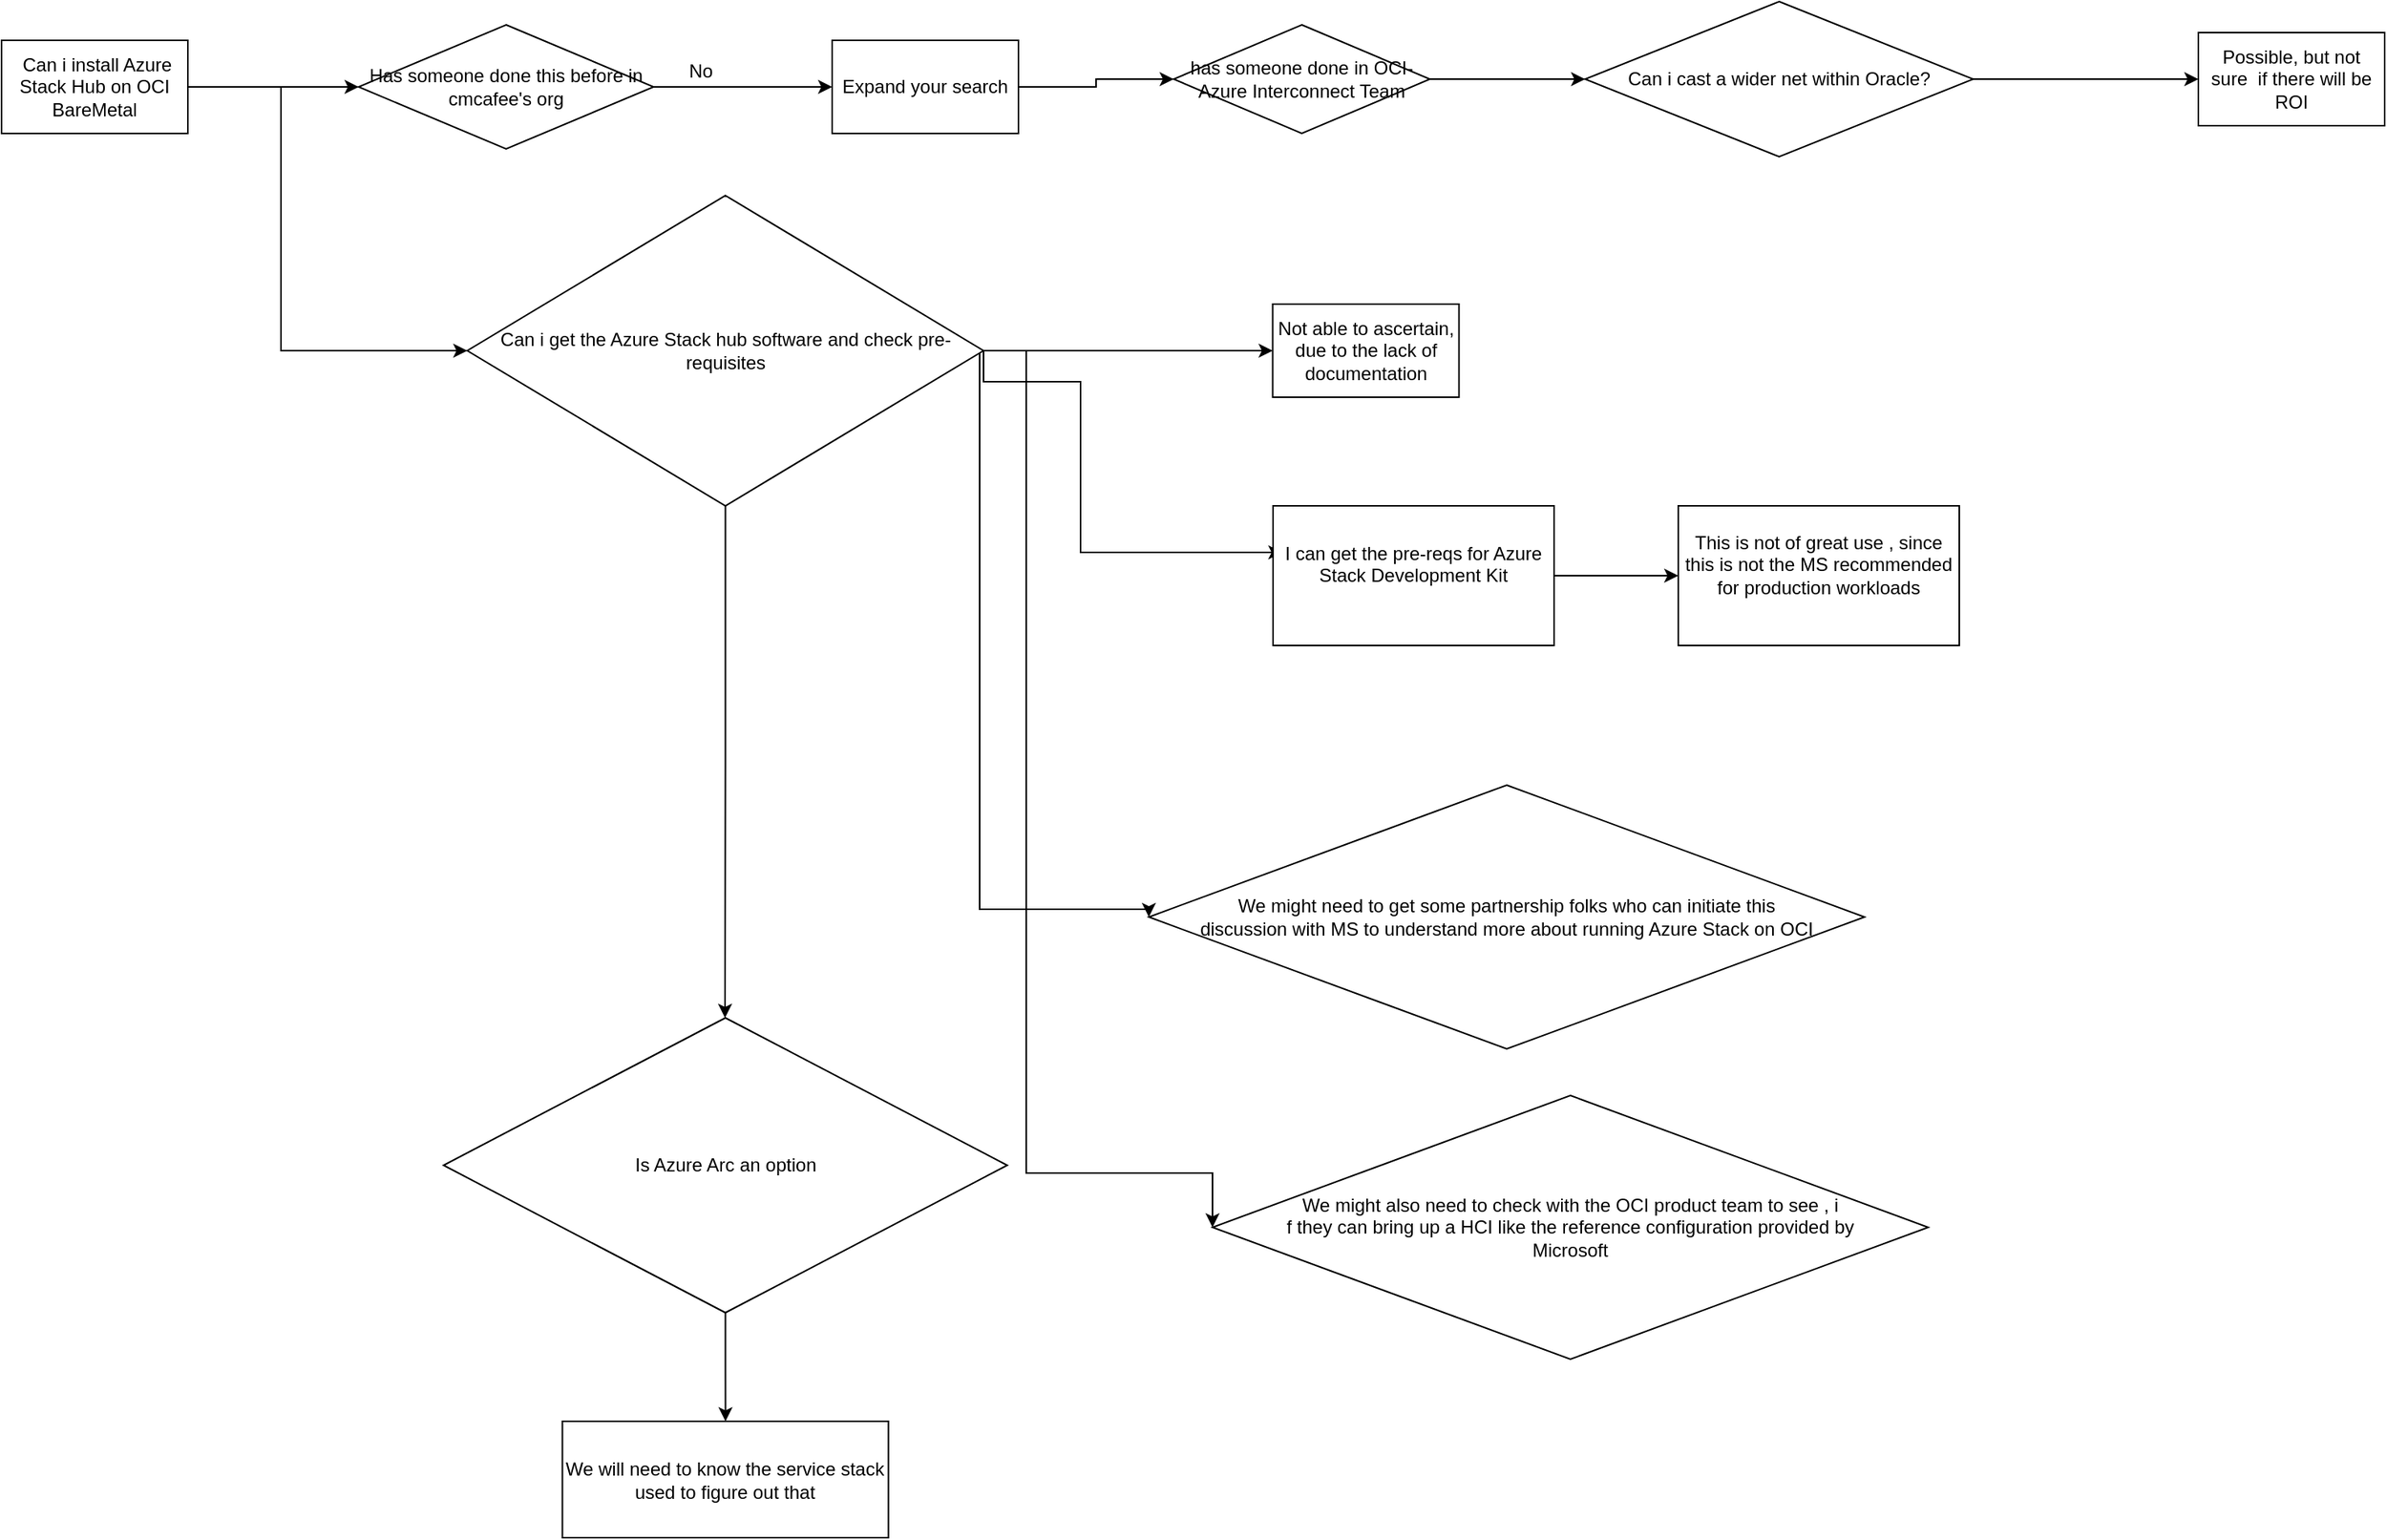 <mxfile version="20.4.0" type="github">
  <diagram id="fVedEmRO5uLyhMAxF2ie" name="Page-1">
    <mxGraphModel dx="1780" dy="1070" grid="1" gridSize="10" guides="1" tooltips="1" connect="1" arrows="1" fold="1" page="1" pageScale="1" pageWidth="850" pageHeight="1100" math="0" shadow="0">
      <root>
        <mxCell id="0" />
        <mxCell id="1" parent="0" />
        <mxCell id="olI5NsrXjDAWR4fgo8TI-3" value="" style="edgeStyle=orthogonalEdgeStyle;rounded=0;orthogonalLoop=1;jettySize=auto;html=1;" edge="1" parent="1" source="olI5NsrXjDAWR4fgo8TI-1" target="olI5NsrXjDAWR4fgo8TI-2">
          <mxGeometry relative="1" as="geometry" />
        </mxCell>
        <mxCell id="olI5NsrXjDAWR4fgo8TI-12" value="" style="edgeStyle=orthogonalEdgeStyle;rounded=0;orthogonalLoop=1;jettySize=auto;html=1;entryX=0;entryY=0.5;entryDx=0;entryDy=0;" edge="1" parent="1" source="olI5NsrXjDAWR4fgo8TI-1" target="olI5NsrXjDAWR4fgo8TI-11">
          <mxGeometry relative="1" as="geometry">
            <Array as="points">
              <mxPoint x="330" y="120" />
              <mxPoint x="330" y="290" />
              <mxPoint x="425" y="290" />
            </Array>
          </mxGeometry>
        </mxCell>
        <mxCell id="olI5NsrXjDAWR4fgo8TI-1" value="&amp;nbsp;Can i install Azure Stack Hub on OCI BareMetal" style="rounded=0;whiteSpace=wrap;html=1;" vertex="1" parent="1">
          <mxGeometry x="150" y="90" width="120" height="60" as="geometry" />
        </mxCell>
        <mxCell id="olI5NsrXjDAWR4fgo8TI-5" value="" style="edgeStyle=orthogonalEdgeStyle;rounded=0;orthogonalLoop=1;jettySize=auto;html=1;" edge="1" parent="1" source="olI5NsrXjDAWR4fgo8TI-2" target="olI5NsrXjDAWR4fgo8TI-4">
          <mxGeometry relative="1" as="geometry" />
        </mxCell>
        <mxCell id="olI5NsrXjDAWR4fgo8TI-2" value="Has someone done this before in cmcafee&#39;s org" style="rhombus;whiteSpace=wrap;html=1;rounded=0;" vertex="1" parent="1">
          <mxGeometry x="380" y="80" width="190" height="80" as="geometry" />
        </mxCell>
        <mxCell id="olI5NsrXjDAWR4fgo8TI-8" value="" style="edgeStyle=orthogonalEdgeStyle;rounded=0;orthogonalLoop=1;jettySize=auto;html=1;" edge="1" parent="1" source="olI5NsrXjDAWR4fgo8TI-4" target="olI5NsrXjDAWR4fgo8TI-7">
          <mxGeometry relative="1" as="geometry" />
        </mxCell>
        <mxCell id="olI5NsrXjDAWR4fgo8TI-4" value="Expand your search" style="whiteSpace=wrap;html=1;rounded=0;" vertex="1" parent="1">
          <mxGeometry x="685" y="90" width="120" height="60" as="geometry" />
        </mxCell>
        <mxCell id="olI5NsrXjDAWR4fgo8TI-6" value="No" style="text;html=1;align=center;verticalAlign=middle;resizable=0;points=[];autosize=1;strokeColor=none;fillColor=none;" vertex="1" parent="1">
          <mxGeometry x="580" y="95" width="40" height="30" as="geometry" />
        </mxCell>
        <mxCell id="olI5NsrXjDAWR4fgo8TI-10" value="" style="edgeStyle=orthogonalEdgeStyle;rounded=0;orthogonalLoop=1;jettySize=auto;html=1;" edge="1" parent="1" source="olI5NsrXjDAWR4fgo8TI-7" target="olI5NsrXjDAWR4fgo8TI-9">
          <mxGeometry relative="1" as="geometry" />
        </mxCell>
        <mxCell id="olI5NsrXjDAWR4fgo8TI-7" value="has someone done in OCI-Azure Interconnect Team" style="rhombus;whiteSpace=wrap;html=1;rounded=0;" vertex="1" parent="1">
          <mxGeometry x="905" y="80" width="165" height="70" as="geometry" />
        </mxCell>
        <mxCell id="olI5NsrXjDAWR4fgo8TI-23" value="" style="edgeStyle=orthogonalEdgeStyle;rounded=0;orthogonalLoop=1;jettySize=auto;html=1;" edge="1" parent="1" source="olI5NsrXjDAWR4fgo8TI-9" target="olI5NsrXjDAWR4fgo8TI-22">
          <mxGeometry relative="1" as="geometry" />
        </mxCell>
        <mxCell id="olI5NsrXjDAWR4fgo8TI-9" value="Can i cast a wider net within Oracle?" style="rhombus;whiteSpace=wrap;html=1;rounded=0;" vertex="1" parent="1">
          <mxGeometry x="1170" y="65" width="250" height="100" as="geometry" />
        </mxCell>
        <mxCell id="olI5NsrXjDAWR4fgo8TI-17" value="" style="edgeStyle=orthogonalEdgeStyle;rounded=0;orthogonalLoop=1;jettySize=auto;html=1;entryX=0;entryY=0.5;entryDx=0;entryDy=0;" edge="1" parent="1" source="olI5NsrXjDAWR4fgo8TI-11" target="olI5NsrXjDAWR4fgo8TI-16">
          <mxGeometry relative="1" as="geometry">
            <mxPoint x="890" y="290" as="targetPoint" />
          </mxGeometry>
        </mxCell>
        <mxCell id="olI5NsrXjDAWR4fgo8TI-18" style="edgeStyle=orthogonalEdgeStyle;rounded=0;orthogonalLoop=1;jettySize=auto;html=1;exitX=1;exitY=0.5;exitDx=0;exitDy=0;" edge="1" parent="1" source="olI5NsrXjDAWR4fgo8TI-11">
          <mxGeometry relative="1" as="geometry">
            <mxPoint x="975" y="420" as="targetPoint" />
            <mxPoint x="805" y="280" as="sourcePoint" />
            <Array as="points">
              <mxPoint x="783" y="310" />
              <mxPoint x="845" y="310" />
              <mxPoint x="845" y="420" />
            </Array>
          </mxGeometry>
        </mxCell>
        <mxCell id="olI5NsrXjDAWR4fgo8TI-24" style="edgeStyle=orthogonalEdgeStyle;rounded=0;orthogonalLoop=1;jettySize=auto;html=1;entryX=0;entryY=0.5;entryDx=0;entryDy=0;" edge="1" parent="1" source="olI5NsrXjDAWR4fgo8TI-11" target="olI5NsrXjDAWR4fgo8TI-26">
          <mxGeometry relative="1" as="geometry">
            <mxPoint x="890" y="650" as="targetPoint" />
            <Array as="points">
              <mxPoint x="780" y="650" />
              <mxPoint x="889" y="650" />
            </Array>
          </mxGeometry>
        </mxCell>
        <mxCell id="olI5NsrXjDAWR4fgo8TI-27" style="edgeStyle=orthogonalEdgeStyle;rounded=0;orthogonalLoop=1;jettySize=auto;html=1;" edge="1" parent="1" source="olI5NsrXjDAWR4fgo8TI-11">
          <mxGeometry relative="1" as="geometry">
            <mxPoint x="616" y="720" as="targetPoint" />
          </mxGeometry>
        </mxCell>
        <mxCell id="olI5NsrXjDAWR4fgo8TI-32" style="edgeStyle=orthogonalEdgeStyle;rounded=0;orthogonalLoop=1;jettySize=auto;html=1;entryX=0;entryY=0.5;entryDx=0;entryDy=0;" edge="1" parent="1" source="olI5NsrXjDAWR4fgo8TI-11" target="olI5NsrXjDAWR4fgo8TI-33">
          <mxGeometry relative="1" as="geometry">
            <mxPoint x="890" y="820" as="targetPoint" />
            <Array as="points">
              <mxPoint x="810" y="290" />
              <mxPoint x="810" y="820" />
              <mxPoint x="930" y="820" />
            </Array>
          </mxGeometry>
        </mxCell>
        <mxCell id="olI5NsrXjDAWR4fgo8TI-11" value="Can i get the Azure Stack hub software and check pre-requisites " style="rhombus;whiteSpace=wrap;html=1;rounded=0;" vertex="1" parent="1">
          <mxGeometry x="450" y="190" width="332.5" height="200" as="geometry" />
        </mxCell>
        <mxCell id="olI5NsrXjDAWR4fgo8TI-16" value="Not able to ascertain, due to the lack of documentation" style="whiteSpace=wrap;html=1;rounded=0;" vertex="1" parent="1">
          <mxGeometry x="968.75" y="260" width="120" height="60" as="geometry" />
        </mxCell>
        <mxCell id="olI5NsrXjDAWR4fgo8TI-21" value="" style="edgeStyle=orthogonalEdgeStyle;rounded=0;orthogonalLoop=1;jettySize=auto;html=1;" edge="1" parent="1" source="olI5NsrXjDAWR4fgo8TI-19" target="olI5NsrXjDAWR4fgo8TI-20">
          <mxGeometry relative="1" as="geometry" />
        </mxCell>
        <mxCell id="olI5NsrXjDAWR4fgo8TI-19" value="&lt;div&gt;I can get the pre-reqs for Azure Stack Development Kit &lt;br&gt;&lt;/div&gt;&lt;div&gt;&lt;br&gt;&lt;/div&gt;" style="rounded=0;whiteSpace=wrap;html=1;" vertex="1" parent="1">
          <mxGeometry x="969" y="390" width="181" height="90" as="geometry" />
        </mxCell>
        <mxCell id="olI5NsrXjDAWR4fgo8TI-20" value="&lt;div&gt;This is not of great use , since this is not the MS recommended for production workloads&lt;br&gt;&lt;/div&gt;&lt;div&gt;&lt;br&gt;&lt;/div&gt;" style="rounded=0;whiteSpace=wrap;html=1;" vertex="1" parent="1">
          <mxGeometry x="1230" y="390" width="181" height="90" as="geometry" />
        </mxCell>
        <mxCell id="olI5NsrXjDAWR4fgo8TI-22" value="Possible, but not sure&amp;nbsp; if there will be ROI" style="whiteSpace=wrap;html=1;rounded=0;" vertex="1" parent="1">
          <mxGeometry x="1565" y="85" width="120" height="60" as="geometry" />
        </mxCell>
        <mxCell id="olI5NsrXjDAWR4fgo8TI-26" value="We might need to get some partnership folks who can initiate this&lt;br&gt; discussion with MS to understand more about running Azure Stack on OCI" style="rhombus;whiteSpace=wrap;html=1;" vertex="1" parent="1">
          <mxGeometry x="889" y="570" width="461" height="170" as="geometry" />
        </mxCell>
        <mxCell id="olI5NsrXjDAWR4fgo8TI-29" style="edgeStyle=orthogonalEdgeStyle;rounded=0;orthogonalLoop=1;jettySize=auto;html=1;" edge="1" parent="1" source="olI5NsrXjDAWR4fgo8TI-28" target="olI5NsrXjDAWR4fgo8TI-30">
          <mxGeometry relative="1" as="geometry">
            <mxPoint x="840" y="815" as="targetPoint" />
          </mxGeometry>
        </mxCell>
        <mxCell id="olI5NsrXjDAWR4fgo8TI-28" value="Is Azure Arc an option" style="rhombus;whiteSpace=wrap;html=1;" vertex="1" parent="1">
          <mxGeometry x="434.68" y="720" width="363.13" height="190" as="geometry" />
        </mxCell>
        <mxCell id="olI5NsrXjDAWR4fgo8TI-30" value="We will need to know the service stack used to figure out that" style="rounded=0;whiteSpace=wrap;html=1;" vertex="1" parent="1">
          <mxGeometry x="511.25" y="980" width="210" height="75" as="geometry" />
        </mxCell>
        <mxCell id="olI5NsrXjDAWR4fgo8TI-33" value="&lt;div&gt;We might also need to check with the OCI product team to see , i&lt;/div&gt;&lt;div&gt;f they can bring up a HCI like the reference configuration provided by &lt;br&gt;&lt;/div&gt;&lt;div&gt;Microsoft&lt;br&gt;&lt;/div&gt;" style="rhombus;whiteSpace=wrap;html=1;" vertex="1" parent="1">
          <mxGeometry x="930" y="770" width="461" height="170" as="geometry" />
        </mxCell>
      </root>
    </mxGraphModel>
  </diagram>
</mxfile>
